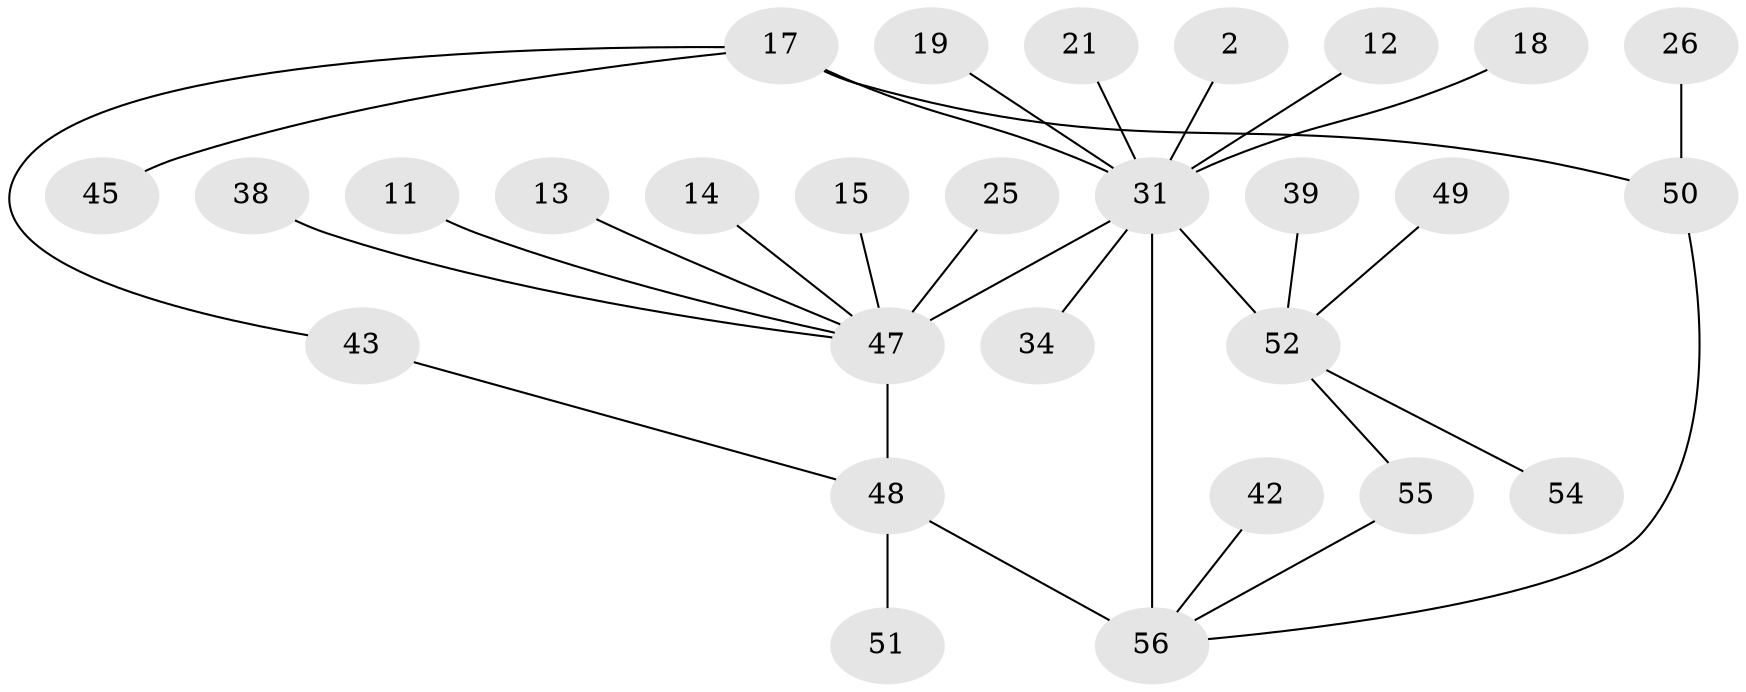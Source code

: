 // original degree distribution, {12: 0.017857142857142856, 1: 0.5, 9: 0.017857142857142856, 4: 0.05357142857142857, 11: 0.017857142857142856, 7: 0.017857142857142856, 13: 0.017857142857142856, 8: 0.03571428571428571, 2: 0.23214285714285715, 5: 0.017857142857142856, 3: 0.05357142857142857, 6: 0.017857142857142856}
// Generated by graph-tools (version 1.1) at 2025/47/03/09/25 04:47:01]
// undirected, 28 vertices, 31 edges
graph export_dot {
graph [start="1"]
  node [color=gray90,style=filled];
  2;
  11;
  12;
  13;
  14;
  15;
  17;
  18;
  19;
  21;
  25;
  26 [super="+9"];
  31 [super="+30+5"];
  34;
  38;
  39;
  42;
  43;
  45;
  47 [super="+29+41+16"];
  48 [super="+33+23+44"];
  49;
  50 [super="+6+27+35+46"];
  51;
  52 [super="+8"];
  54;
  55 [super="+53"];
  56 [super="+37"];
  2 -- 31;
  11 -- 47;
  12 -- 31;
  13 -- 47;
  14 -- 47;
  15 -- 47;
  17 -- 31 [weight=3];
  17 -- 43;
  17 -- 45;
  17 -- 50;
  18 -- 31;
  19 -- 31;
  21 -- 31;
  25 -- 47;
  26 -- 50 [weight=2];
  31 -- 52 [weight=4];
  31 -- 34;
  31 -- 47 [weight=5];
  31 -- 56 [weight=3];
  38 -- 47;
  39 -- 52;
  42 -- 56;
  43 -- 48;
  47 -- 48 [weight=2];
  48 -- 51;
  48 -- 56 [weight=2];
  49 -- 52;
  50 -- 56;
  52 -- 54;
  52 -- 55;
  55 -- 56;
}
